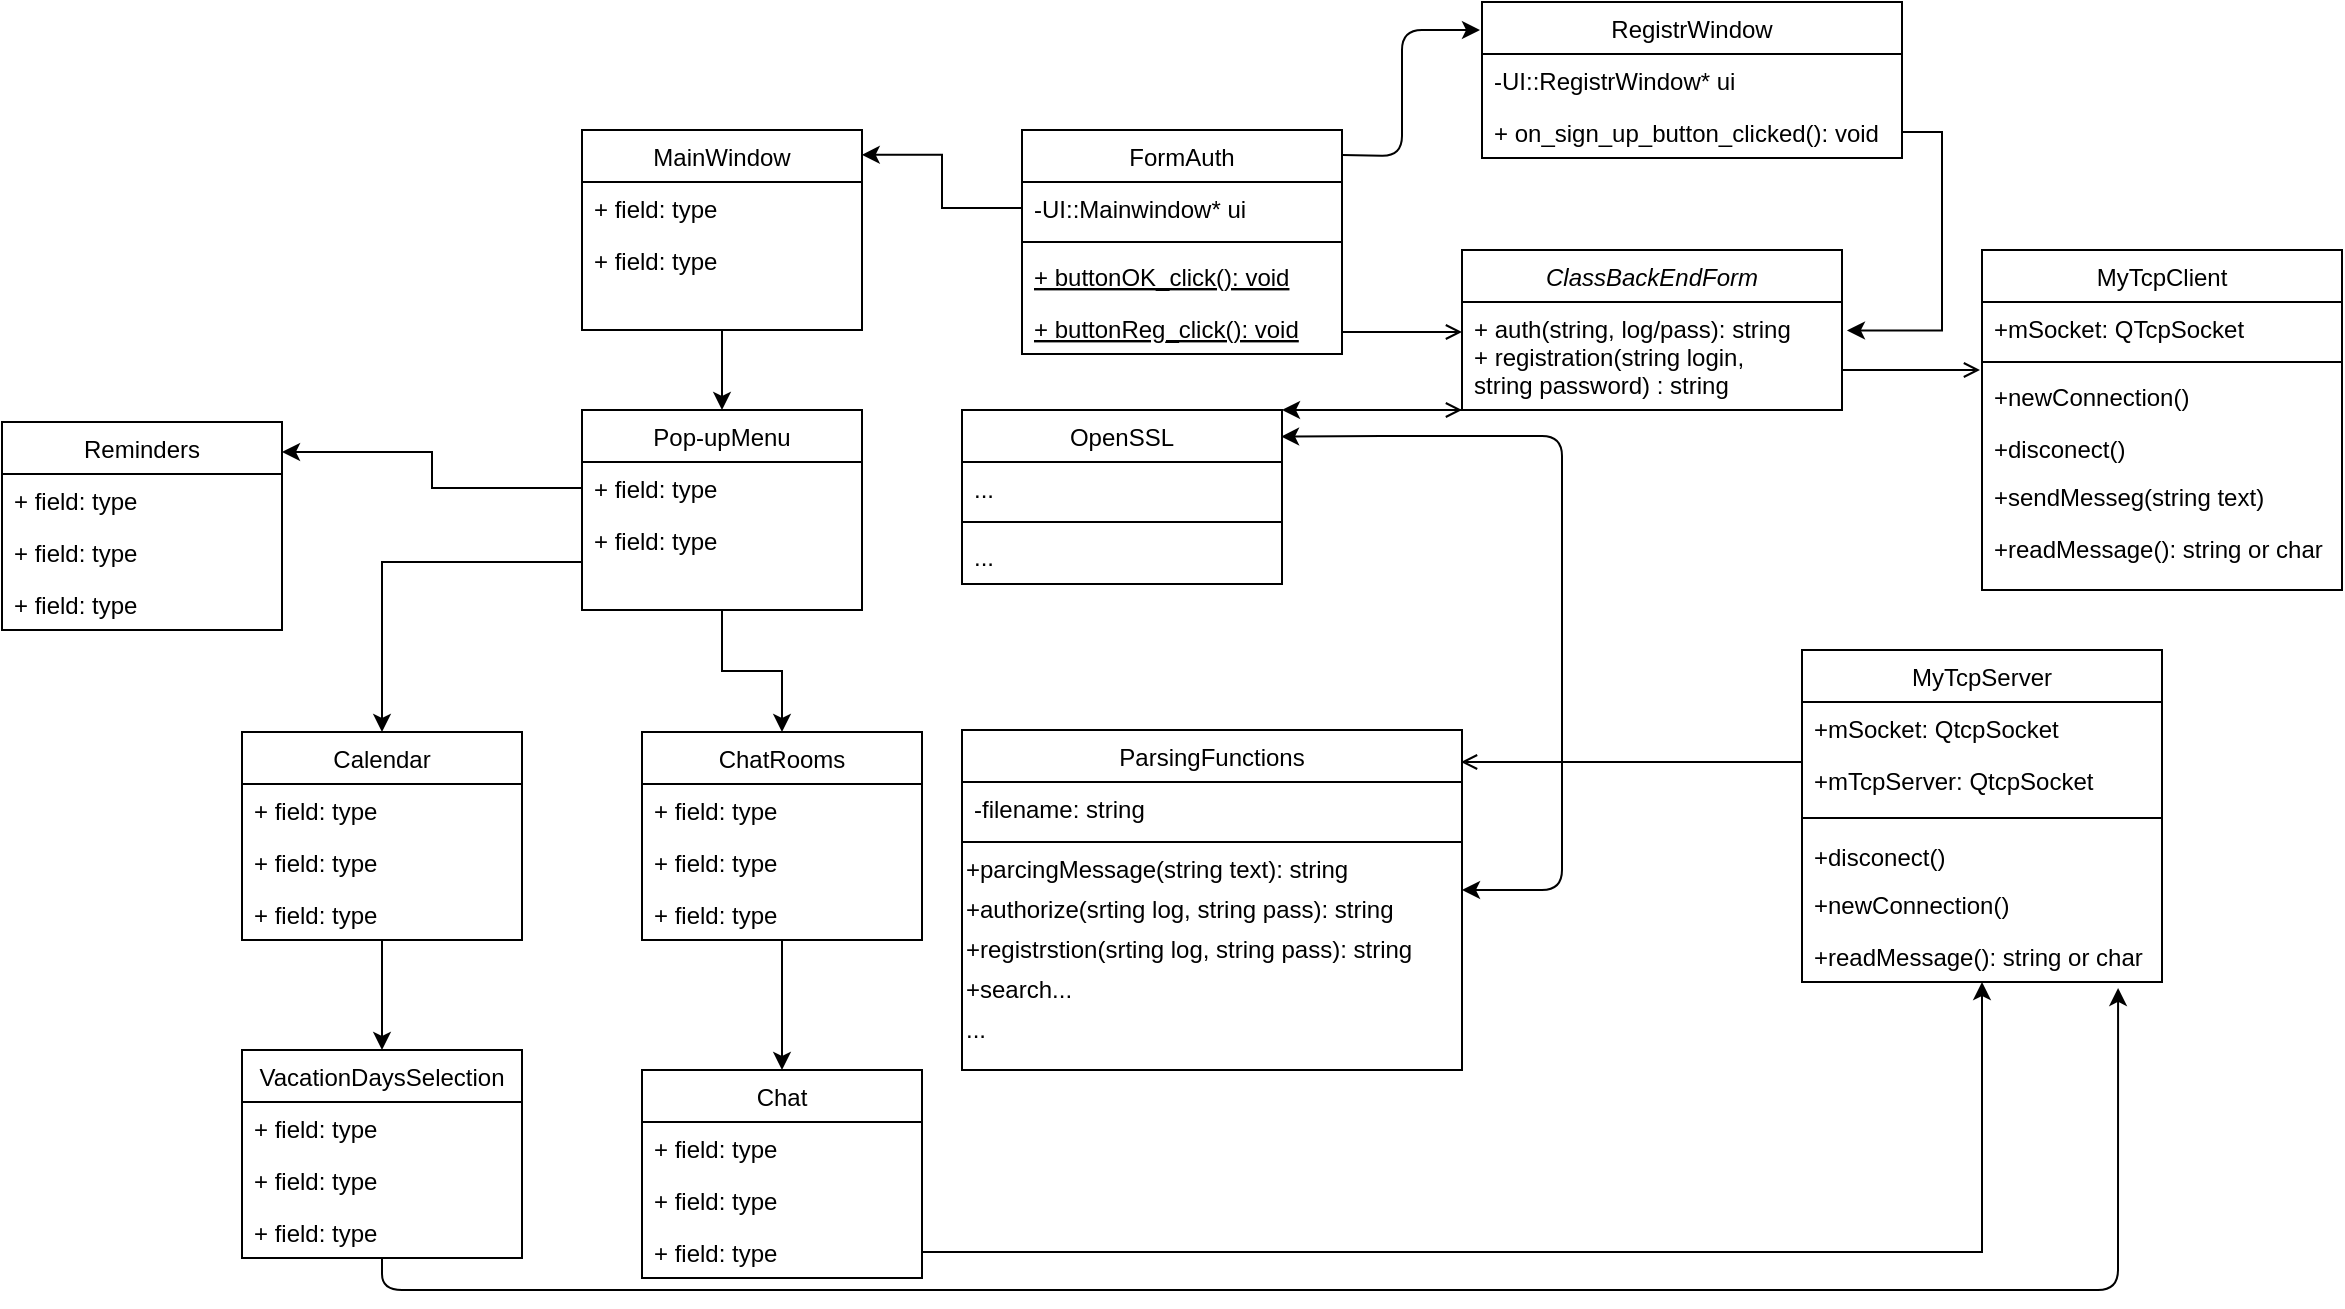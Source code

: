 <mxfile version="14.5.3" type="github">
  <diagram id="C5RBs43oDa-KdzZeNtuy" name="Page-1">
    <mxGraphModel dx="2067" dy="1813" grid="1" gridSize="10" guides="1" tooltips="1" connect="1" arrows="1" fold="1" page="1" pageScale="1" pageWidth="827" pageHeight="1169" math="0" shadow="0">
      <root>
        <mxCell id="WIyWlLk6GJQsqaUBKTNV-0" />
        <mxCell id="WIyWlLk6GJQsqaUBKTNV-1" parent="WIyWlLk6GJQsqaUBKTNV-0" />
        <mxCell id="zkfFHV4jXpPFQw0GAbJ--0" value="ClassBackEndForm" style="swimlane;fontStyle=2;align=center;verticalAlign=top;childLayout=stackLayout;horizontal=1;startSize=26;horizontalStack=0;resizeParent=1;resizeLast=0;collapsible=1;marginBottom=0;rounded=0;shadow=0;strokeWidth=1;" parent="WIyWlLk6GJQsqaUBKTNV-1" vertex="1">
          <mxGeometry x="270" y="120" width="190" height="80" as="geometry">
            <mxRectangle x="270" y="120" width="160" height="26" as="alternateBounds" />
          </mxGeometry>
        </mxCell>
        <mxCell id="zkfFHV4jXpPFQw0GAbJ--1" value="+ auth(string, log/pass): string&#xa;+ registration(string login, &#xa;string password) : string" style="text;align=left;verticalAlign=top;spacingLeft=4;spacingRight=4;overflow=hidden;rotatable=0;points=[[0,0.5],[1,0.5]];portConstraint=eastwest;" parent="zkfFHV4jXpPFQw0GAbJ--0" vertex="1">
          <mxGeometry y="26" width="190" height="54" as="geometry" />
        </mxCell>
        <mxCell id="zkfFHV4jXpPFQw0GAbJ--6" value="FormAuth" style="swimlane;fontStyle=0;align=center;verticalAlign=top;childLayout=stackLayout;horizontal=1;startSize=26;horizontalStack=0;resizeParent=1;resizeLast=0;collapsible=1;marginBottom=0;rounded=0;shadow=0;strokeWidth=1;" parent="WIyWlLk6GJQsqaUBKTNV-1" vertex="1">
          <mxGeometry x="50" y="60" width="160" height="112" as="geometry">
            <mxRectangle x="130" y="380" width="160" height="26" as="alternateBounds" />
          </mxGeometry>
        </mxCell>
        <mxCell id="zkfFHV4jXpPFQw0GAbJ--7" value="-UI::Mainwindow* ui" style="text;align=left;verticalAlign=top;spacingLeft=4;spacingRight=4;overflow=hidden;rotatable=0;points=[[0,0.5],[1,0.5]];portConstraint=eastwest;" parent="zkfFHV4jXpPFQw0GAbJ--6" vertex="1">
          <mxGeometry y="26" width="160" height="26" as="geometry" />
        </mxCell>
        <mxCell id="zkfFHV4jXpPFQw0GAbJ--9" value="" style="line;html=1;strokeWidth=1;align=left;verticalAlign=middle;spacingTop=-1;spacingLeft=3;spacingRight=3;rotatable=0;labelPosition=right;points=[];portConstraint=eastwest;" parent="zkfFHV4jXpPFQw0GAbJ--6" vertex="1">
          <mxGeometry y="52" width="160" height="8" as="geometry" />
        </mxCell>
        <mxCell id="zkfFHV4jXpPFQw0GAbJ--10" value="+ buttonOK_click(): void" style="text;align=left;verticalAlign=top;spacingLeft=4;spacingRight=4;overflow=hidden;rotatable=0;points=[[0,0.5],[1,0.5]];portConstraint=eastwest;fontStyle=4" parent="zkfFHV4jXpPFQw0GAbJ--6" vertex="1">
          <mxGeometry y="60" width="160" height="26" as="geometry" />
        </mxCell>
        <mxCell id="PQ_fN0bn8ByND3GaeaYK-13" value="+ buttonReg_click(): void" style="text;align=left;verticalAlign=top;spacingLeft=4;spacingRight=4;overflow=hidden;rotatable=0;points=[[0,0.5],[1,0.5]];portConstraint=eastwest;fontStyle=4" parent="zkfFHV4jXpPFQw0GAbJ--6" vertex="1">
          <mxGeometry y="86" width="160" height="26" as="geometry" />
        </mxCell>
        <mxCell id="zkfFHV4jXpPFQw0GAbJ--13" value="OpenSSL" style="swimlane;fontStyle=0;align=center;verticalAlign=top;childLayout=stackLayout;horizontal=1;startSize=26;horizontalStack=0;resizeParent=1;resizeLast=0;collapsible=1;marginBottom=0;rounded=0;shadow=0;strokeWidth=1;" parent="WIyWlLk6GJQsqaUBKTNV-1" vertex="1">
          <mxGeometry x="20" y="200" width="160" height="87" as="geometry">
            <mxRectangle x="340" y="380" width="170" height="26" as="alternateBounds" />
          </mxGeometry>
        </mxCell>
        <mxCell id="zkfFHV4jXpPFQw0GAbJ--14" value="..." style="text;align=left;verticalAlign=top;spacingLeft=4;spacingRight=4;overflow=hidden;rotatable=0;points=[[0,0.5],[1,0.5]];portConstraint=eastwest;" parent="zkfFHV4jXpPFQw0GAbJ--13" vertex="1">
          <mxGeometry y="26" width="160" height="26" as="geometry" />
        </mxCell>
        <mxCell id="zkfFHV4jXpPFQw0GAbJ--15" value="" style="line;html=1;strokeWidth=1;align=left;verticalAlign=middle;spacingTop=-1;spacingLeft=3;spacingRight=3;rotatable=0;labelPosition=right;points=[];portConstraint=eastwest;" parent="zkfFHV4jXpPFQw0GAbJ--13" vertex="1">
          <mxGeometry y="52" width="160" height="8" as="geometry" />
        </mxCell>
        <mxCell id="PQ_fN0bn8ByND3GaeaYK-23" value="..." style="text;align=left;verticalAlign=top;spacingLeft=4;spacingRight=4;overflow=hidden;rotatable=0;points=[[0,0.5],[1,0.5]];portConstraint=eastwest;" parent="zkfFHV4jXpPFQw0GAbJ--13" vertex="1">
          <mxGeometry y="60" width="160" height="26" as="geometry" />
        </mxCell>
        <mxCell id="zkfFHV4jXpPFQw0GAbJ--17" value="MyTcpClient" style="swimlane;fontStyle=0;align=center;verticalAlign=top;childLayout=stackLayout;horizontal=1;startSize=26;horizontalStack=0;resizeParent=1;resizeLast=0;collapsible=1;marginBottom=0;rounded=0;shadow=0;strokeWidth=1;" parent="WIyWlLk6GJQsqaUBKTNV-1" vertex="1">
          <mxGeometry x="530" y="120" width="180" height="170" as="geometry">
            <mxRectangle x="550" y="140" width="160" height="26" as="alternateBounds" />
          </mxGeometry>
        </mxCell>
        <mxCell id="zkfFHV4jXpPFQw0GAbJ--19" value="+mSocket: QTcpSocket" style="text;align=left;verticalAlign=top;spacingLeft=4;spacingRight=4;overflow=hidden;rotatable=0;points=[[0,0.5],[1,0.5]];portConstraint=eastwest;rounded=0;shadow=0;html=0;" parent="zkfFHV4jXpPFQw0GAbJ--17" vertex="1">
          <mxGeometry y="26" width="180" height="26" as="geometry" />
        </mxCell>
        <mxCell id="zkfFHV4jXpPFQw0GAbJ--23" value="" style="line;html=1;strokeWidth=1;align=left;verticalAlign=middle;spacingTop=-1;spacingLeft=3;spacingRight=3;rotatable=0;labelPosition=right;points=[];portConstraint=eastwest;" parent="zkfFHV4jXpPFQw0GAbJ--17" vertex="1">
          <mxGeometry y="52" width="180" height="8" as="geometry" />
        </mxCell>
        <mxCell id="zkfFHV4jXpPFQw0GAbJ--24" value="+newConnection()" style="text;align=left;verticalAlign=top;spacingLeft=4;spacingRight=4;overflow=hidden;rotatable=0;points=[[0,0.5],[1,0.5]];portConstraint=eastwest;" parent="zkfFHV4jXpPFQw0GAbJ--17" vertex="1">
          <mxGeometry y="60" width="180" height="26" as="geometry" />
        </mxCell>
        <mxCell id="PQ_fN0bn8ByND3GaeaYK-19" value="+disconect()" style="text;align=left;verticalAlign=top;spacingLeft=4;spacingRight=4;overflow=hidden;rotatable=0;points=[[0,0.5],[1,0.5]];portConstraint=eastwest;" parent="zkfFHV4jXpPFQw0GAbJ--17" vertex="1">
          <mxGeometry y="86" width="180" height="24" as="geometry" />
        </mxCell>
        <mxCell id="PQ_fN0bn8ByND3GaeaYK-20" value="+sendMesseg(string text)" style="text;align=left;verticalAlign=top;spacingLeft=4;spacingRight=4;overflow=hidden;rotatable=0;points=[[0,0.5],[1,0.5]];portConstraint=eastwest;" parent="zkfFHV4jXpPFQw0GAbJ--17" vertex="1">
          <mxGeometry y="110" width="180" height="26" as="geometry" />
        </mxCell>
        <mxCell id="PQ_fN0bn8ByND3GaeaYK-22" value="+readMessage(): string or char" style="text;align=left;verticalAlign=top;spacingLeft=4;spacingRight=4;overflow=hidden;rotatable=0;points=[[0,0.5],[1,0.5]];portConstraint=eastwest;" parent="zkfFHV4jXpPFQw0GAbJ--17" vertex="1">
          <mxGeometry y="136" width="180" height="26" as="geometry" />
        </mxCell>
        <mxCell id="zkfFHV4jXpPFQw0GAbJ--26" value="" style="endArrow=open;shadow=0;strokeWidth=1;rounded=0;endFill=1;edgeStyle=elbowEdgeStyle;elbow=vertical;" parent="WIyWlLk6GJQsqaUBKTNV-1" source="zkfFHV4jXpPFQw0GAbJ--0" edge="1">
          <mxGeometry x="0.5" y="41" relative="1" as="geometry">
            <mxPoint x="380" y="192" as="sourcePoint" />
            <mxPoint x="529" y="180" as="targetPoint" />
            <mxPoint x="-40" y="32" as="offset" />
            <Array as="points">
              <mxPoint x="480" y="180" />
              <mxPoint x="500" y="140" />
              <mxPoint x="500" y="156" />
              <mxPoint x="510" y="156" />
              <mxPoint x="510" y="150" />
              <mxPoint x="460" y="151" />
              <mxPoint x="460" y="151" />
              <mxPoint x="460" y="140" />
              <mxPoint x="470" y="150" />
            </Array>
          </mxGeometry>
        </mxCell>
        <mxCell id="PQ_fN0bn8ByND3GaeaYK-2" value="ParsingFunctions" style="swimlane;fontStyle=0;align=center;verticalAlign=top;childLayout=stackLayout;horizontal=1;startSize=26;horizontalStack=0;resizeParent=1;resizeLast=0;collapsible=1;marginBottom=0;rounded=0;shadow=0;strokeWidth=1;" parent="WIyWlLk6GJQsqaUBKTNV-1" vertex="1">
          <mxGeometry x="20" y="360" width="250" height="170" as="geometry">
            <mxRectangle x="340" y="380" width="170" height="26" as="alternateBounds" />
          </mxGeometry>
        </mxCell>
        <mxCell id="PQ_fN0bn8ByND3GaeaYK-3" value="-filename: string" style="text;align=left;verticalAlign=top;spacingLeft=4;spacingRight=4;overflow=hidden;rotatable=0;points=[[0,0.5],[1,0.5]];portConstraint=eastwest;" parent="PQ_fN0bn8ByND3GaeaYK-2" vertex="1">
          <mxGeometry y="26" width="250" height="26" as="geometry" />
        </mxCell>
        <mxCell id="PQ_fN0bn8ByND3GaeaYK-4" value="" style="line;html=1;strokeWidth=1;align=left;verticalAlign=middle;spacingTop=-1;spacingLeft=3;spacingRight=3;rotatable=0;labelPosition=right;points=[];portConstraint=eastwest;" parent="PQ_fN0bn8ByND3GaeaYK-2" vertex="1">
          <mxGeometry y="52" width="250" height="8" as="geometry" />
        </mxCell>
        <mxCell id="PQ_fN0bn8ByND3GaeaYK-42" value="&lt;div align=&quot;left&quot;&gt;+parcingMessage(string text): string&lt;br&gt;&lt;/div&gt;" style="text;html=1;strokeColor=none;fillColor=none;align=left;verticalAlign=middle;whiteSpace=wrap;rounded=0;" parent="PQ_fN0bn8ByND3GaeaYK-2" vertex="1">
          <mxGeometry y="60" width="250" height="20" as="geometry" />
        </mxCell>
        <mxCell id="PQ_fN0bn8ByND3GaeaYK-43" value="+authorize(srting log, string pass): string" style="text;html=1;strokeColor=none;fillColor=none;align=left;verticalAlign=middle;whiteSpace=wrap;rounded=0;" parent="PQ_fN0bn8ByND3GaeaYK-2" vertex="1">
          <mxGeometry y="80" width="250" height="20" as="geometry" />
        </mxCell>
        <mxCell id="PQ_fN0bn8ByND3GaeaYK-44" value="&lt;div align=&quot;left&quot;&gt;+registrstion(srting log, string pass): string&lt;/div&gt;" style="text;html=1;strokeColor=none;fillColor=none;align=left;verticalAlign=middle;whiteSpace=wrap;rounded=0;" parent="PQ_fN0bn8ByND3GaeaYK-2" vertex="1">
          <mxGeometry y="100" width="250" height="20" as="geometry" />
        </mxCell>
        <mxCell id="PQ_fN0bn8ByND3GaeaYK-45" value="&lt;div align=&quot;left&quot;&gt;+search...&lt;/div&gt;" style="text;html=1;strokeColor=none;fillColor=none;align=left;verticalAlign=middle;whiteSpace=wrap;rounded=0;" parent="PQ_fN0bn8ByND3GaeaYK-2" vertex="1">
          <mxGeometry y="120" width="250" height="20" as="geometry" />
        </mxCell>
        <mxCell id="PQ_fN0bn8ByND3GaeaYK-46" value="&lt;div align=&quot;left&quot;&gt;...&lt;/div&gt;" style="text;html=1;strokeColor=none;fillColor=none;align=left;verticalAlign=middle;whiteSpace=wrap;rounded=0;" parent="PQ_fN0bn8ByND3GaeaYK-2" vertex="1">
          <mxGeometry y="140" width="250" height="20" as="geometry" />
        </mxCell>
        <mxCell id="PQ_fN0bn8ByND3GaeaYK-5" value="MyTcpServer" style="swimlane;fontStyle=0;align=center;verticalAlign=top;childLayout=stackLayout;horizontal=1;startSize=26;horizontalStack=0;resizeParent=1;resizeLast=0;collapsible=1;marginBottom=0;rounded=0;shadow=0;strokeWidth=1;" parent="WIyWlLk6GJQsqaUBKTNV-1" vertex="1">
          <mxGeometry x="440" y="320" width="180" height="166" as="geometry">
            <mxRectangle x="340" y="380" width="170" height="26" as="alternateBounds" />
          </mxGeometry>
        </mxCell>
        <mxCell id="PQ_fN0bn8ByND3GaeaYK-6" value="+mSocket: QtcpSocket" style="text;align=left;verticalAlign=top;spacingLeft=4;spacingRight=4;overflow=hidden;rotatable=0;points=[[0,0.5],[1,0.5]];portConstraint=eastwest;" parent="PQ_fN0bn8ByND3GaeaYK-5" vertex="1">
          <mxGeometry y="26" width="180" height="26" as="geometry" />
        </mxCell>
        <mxCell id="PQ_fN0bn8ByND3GaeaYK-35" value="+mTcpServer: QtcpSocket" style="text;align=left;verticalAlign=top;spacingLeft=4;spacingRight=4;overflow=hidden;rotatable=0;points=[[0,0.5],[1,0.5]];portConstraint=eastwest;" parent="PQ_fN0bn8ByND3GaeaYK-5" vertex="1">
          <mxGeometry y="52" width="180" height="26" as="geometry" />
        </mxCell>
        <mxCell id="PQ_fN0bn8ByND3GaeaYK-7" value="" style="line;html=1;strokeWidth=1;align=left;verticalAlign=middle;spacingTop=-1;spacingLeft=3;spacingRight=3;rotatable=0;labelPosition=right;points=[];portConstraint=eastwest;" parent="PQ_fN0bn8ByND3GaeaYK-5" vertex="1">
          <mxGeometry y="78" width="180" height="12" as="geometry" />
        </mxCell>
        <mxCell id="PQ_fN0bn8ByND3GaeaYK-37" value="+disconect()" style="text;align=left;verticalAlign=top;spacingLeft=4;spacingRight=4;overflow=hidden;rotatable=0;points=[[0,0.5],[1,0.5]];portConstraint=eastwest;" parent="PQ_fN0bn8ByND3GaeaYK-5" vertex="1">
          <mxGeometry y="90" width="180" height="24" as="geometry" />
        </mxCell>
        <mxCell id="PQ_fN0bn8ByND3GaeaYK-38" value="+newConnection()" style="text;align=left;verticalAlign=top;spacingLeft=4;spacingRight=4;overflow=hidden;rotatable=0;points=[[0,0.5],[1,0.5]];portConstraint=eastwest;" parent="PQ_fN0bn8ByND3GaeaYK-5" vertex="1">
          <mxGeometry y="114" width="180" height="26" as="geometry" />
        </mxCell>
        <mxCell id="PQ_fN0bn8ByND3GaeaYK-39" value="+readMessage(): string or char" style="text;align=left;verticalAlign=top;spacingLeft=4;spacingRight=4;overflow=hidden;rotatable=0;points=[[0,0.5],[1,0.5]];portConstraint=eastwest;" parent="PQ_fN0bn8ByND3GaeaYK-5" vertex="1">
          <mxGeometry y="140" width="180" height="26" as="geometry" />
        </mxCell>
        <mxCell id="PQ_fN0bn8ByND3GaeaYK-8" value="" style="endArrow=classic;startArrow=classic;html=1;entryX=0.997;entryY=0.153;entryDx=0;entryDy=0;entryPerimeter=0;" parent="WIyWlLk6GJQsqaUBKTNV-1" target="zkfFHV4jXpPFQw0GAbJ--13" edge="1">
          <mxGeometry width="50" height="50" relative="1" as="geometry">
            <mxPoint x="270" y="440" as="sourcePoint" />
            <mxPoint x="200" y="283" as="targetPoint" />
            <Array as="points">
              <mxPoint x="320" y="440" />
              <mxPoint x="320" y="263" />
              <mxPoint x="320" y="213" />
              <mxPoint x="240" y="213" />
            </Array>
          </mxGeometry>
        </mxCell>
        <mxCell id="PQ_fN0bn8ByND3GaeaYK-9" value="" style="endArrow=open;shadow=0;strokeWidth=1;rounded=0;endFill=1;edgeStyle=elbowEdgeStyle;elbow=vertical;entryX=0;entryY=1;entryDx=0;entryDy=0;" parent="WIyWlLk6GJQsqaUBKTNV-1" target="zkfFHV4jXpPFQw0GAbJ--0" edge="1">
          <mxGeometry x="0.5" y="41" relative="1" as="geometry">
            <mxPoint x="184" y="200" as="sourcePoint" />
            <mxPoint x="270" y="253" as="targetPoint" />
            <mxPoint x="-40" y="32" as="offset" />
            <Array as="points">
              <mxPoint x="230" y="200" />
              <mxPoint x="219" y="252.5" />
            </Array>
          </mxGeometry>
        </mxCell>
        <mxCell id="PQ_fN0bn8ByND3GaeaYK-10" value="" style="endArrow=classic;html=1;entryX=1;entryY=0;entryDx=0;entryDy=0;exitX=0;exitY=1;exitDx=0;exitDy=0;" parent="WIyWlLk6GJQsqaUBKTNV-1" source="zkfFHV4jXpPFQw0GAbJ--0" target="zkfFHV4jXpPFQw0GAbJ--13" edge="1">
          <mxGeometry width="50" height="50" relative="1" as="geometry">
            <mxPoint x="318" y="200" as="sourcePoint" />
            <mxPoint x="180" y="253" as="targetPoint" />
            <Array as="points">
              <mxPoint x="230" y="200" />
            </Array>
          </mxGeometry>
        </mxCell>
        <mxCell id="PQ_fN0bn8ByND3GaeaYK-11" value="" style="endArrow=open;shadow=0;strokeWidth=1;rounded=0;endFill=1;edgeStyle=elbowEdgeStyle;elbow=vertical;exitX=1;exitY=0.5;exitDx=0;exitDy=0;" parent="WIyWlLk6GJQsqaUBKTNV-1" source="PQ_fN0bn8ByND3GaeaYK-13" edge="1">
          <mxGeometry x="0.5" y="41" relative="1" as="geometry">
            <mxPoint x="220" y="130.0" as="sourcePoint" />
            <mxPoint x="270" y="161" as="targetPoint" />
            <mxPoint x="-40" y="32" as="offset" />
            <Array as="points">
              <mxPoint x="280" y="161" />
            </Array>
          </mxGeometry>
        </mxCell>
        <mxCell id="PQ_fN0bn8ByND3GaeaYK-12" value="" style="endArrow=open;shadow=0;strokeWidth=1;rounded=0;endFill=1;edgeStyle=elbowEdgeStyle;elbow=vertical;exitX=0;exitY=0.5;exitDx=0;exitDy=0;entryX=0.998;entryY=0.093;entryDx=0;entryDy=0;entryPerimeter=0;" parent="WIyWlLk6GJQsqaUBKTNV-1" source="PQ_fN0bn8ByND3GaeaYK-5" target="PQ_fN0bn8ByND3GaeaYK-2" edge="1">
          <mxGeometry x="0.5" y="41" relative="1" as="geometry">
            <mxPoint x="400" y="450" as="sourcePoint" />
            <mxPoint x="270" y="460" as="targetPoint" />
            <mxPoint x="-40" y="32" as="offset" />
            <Array as="points">
              <mxPoint x="380" y="376" />
              <mxPoint x="380" y="445" />
              <mxPoint x="390" y="376" />
              <mxPoint x="360" y="376" />
              <mxPoint x="380" y="376" />
              <mxPoint x="340" y="440" />
            </Array>
          </mxGeometry>
        </mxCell>
        <mxCell id="PQ_fN0bn8ByND3GaeaYK-27" value="RegistrWindow" style="swimlane;fontStyle=0;align=center;verticalAlign=top;childLayout=stackLayout;horizontal=1;startSize=26;horizontalStack=0;resizeParent=1;resizeLast=0;collapsible=1;marginBottom=0;rounded=0;shadow=0;strokeWidth=1;" parent="WIyWlLk6GJQsqaUBKTNV-1" vertex="1">
          <mxGeometry x="280" y="-4" width="210" height="78" as="geometry">
            <mxRectangle x="340" y="380" width="170" height="26" as="alternateBounds" />
          </mxGeometry>
        </mxCell>
        <mxCell id="PQ_fN0bn8ByND3GaeaYK-28" value="-UI::RegistrWindow* ui" style="text;align=left;verticalAlign=top;spacingLeft=4;spacingRight=4;overflow=hidden;rotatable=0;points=[[0,0.5],[1,0.5]];portConstraint=eastwest;" parent="PQ_fN0bn8ByND3GaeaYK-27" vertex="1">
          <mxGeometry y="26" width="210" height="26" as="geometry" />
        </mxCell>
        <mxCell id="0mKmFjyZY8JCqtSgL9Oa-1" value="+ on_sign_up_button_clicked(): void" style="text;align=left;verticalAlign=top;spacingLeft=4;spacingRight=4;overflow=hidden;rotatable=0;points=[[0,0.5],[1,0.5]];portConstraint=eastwest;" parent="PQ_fN0bn8ByND3GaeaYK-27" vertex="1">
          <mxGeometry y="52" width="210" height="26" as="geometry" />
        </mxCell>
        <mxCell id="PQ_fN0bn8ByND3GaeaYK-33" value="" style="endArrow=classic;html=1;exitX=1.002;exitY=0.112;exitDx=0;exitDy=0;exitPerimeter=0;" parent="WIyWlLk6GJQsqaUBKTNV-1" source="zkfFHV4jXpPFQw0GAbJ--6" edge="1">
          <mxGeometry width="50" height="50" relative="1" as="geometry">
            <mxPoint x="220" y="110" as="sourcePoint" />
            <mxPoint x="279" y="10" as="targetPoint" />
            <Array as="points">
              <mxPoint x="240" y="73" />
              <mxPoint x="240" y="10" />
            </Array>
          </mxGeometry>
        </mxCell>
        <mxCell id="0mKmFjyZY8JCqtSgL9Oa-2" style="edgeStyle=orthogonalEdgeStyle;rounded=0;orthogonalLoop=1;jettySize=auto;html=1;exitX=1;exitY=0.5;exitDx=0;exitDy=0;entryX=1.013;entryY=0.263;entryDx=0;entryDy=0;entryPerimeter=0;" parent="WIyWlLk6GJQsqaUBKTNV-1" source="0mKmFjyZY8JCqtSgL9Oa-1" target="zkfFHV4jXpPFQw0GAbJ--1" edge="1">
          <mxGeometry relative="1" as="geometry" />
        </mxCell>
        <mxCell id="jyCjeKtzha9Q42dnRmB1-28" style="edgeStyle=orthogonalEdgeStyle;rounded=0;orthogonalLoop=1;jettySize=auto;html=1;exitX=0.5;exitY=1;exitDx=0;exitDy=0;entryX=0.5;entryY=0;entryDx=0;entryDy=0;" edge="1" parent="WIyWlLk6GJQsqaUBKTNV-1" source="jyCjeKtzha9Q42dnRmB1-7" target="jyCjeKtzha9Q42dnRmB1-11">
          <mxGeometry relative="1" as="geometry" />
        </mxCell>
        <mxCell id="jyCjeKtzha9Q42dnRmB1-7" value="MainWindow" style="swimlane;fontStyle=0;childLayout=stackLayout;horizontal=1;startSize=26;fillColor=none;horizontalStack=0;resizeParent=1;resizeParentMax=0;resizeLast=0;collapsible=1;marginBottom=0;" vertex="1" parent="WIyWlLk6GJQsqaUBKTNV-1">
          <mxGeometry x="-170" y="60" width="140" height="100" as="geometry" />
        </mxCell>
        <mxCell id="jyCjeKtzha9Q42dnRmB1-8" value="+ field: type" style="text;strokeColor=none;fillColor=none;align=left;verticalAlign=top;spacingLeft=4;spacingRight=4;overflow=hidden;rotatable=0;points=[[0,0.5],[1,0.5]];portConstraint=eastwest;" vertex="1" parent="jyCjeKtzha9Q42dnRmB1-7">
          <mxGeometry y="26" width="140" height="26" as="geometry" />
        </mxCell>
        <mxCell id="jyCjeKtzha9Q42dnRmB1-9" value="+ field: type" style="text;strokeColor=none;fillColor=none;align=left;verticalAlign=top;spacingLeft=4;spacingRight=4;overflow=hidden;rotatable=0;points=[[0,0.5],[1,0.5]];portConstraint=eastwest;" vertex="1" parent="jyCjeKtzha9Q42dnRmB1-7">
          <mxGeometry y="52" width="140" height="48" as="geometry" />
        </mxCell>
        <mxCell id="jyCjeKtzha9Q42dnRmB1-29" style="edgeStyle=orthogonalEdgeStyle;rounded=0;orthogonalLoop=1;jettySize=auto;html=1;exitX=0.5;exitY=1;exitDx=0;exitDy=0;entryX=0.5;entryY=0;entryDx=0;entryDy=0;" edge="1" parent="WIyWlLk6GJQsqaUBKTNV-1" source="jyCjeKtzha9Q42dnRmB1-11" target="jyCjeKtzha9Q42dnRmB1-16">
          <mxGeometry relative="1" as="geometry" />
        </mxCell>
        <mxCell id="jyCjeKtzha9Q42dnRmB1-11" value="Pop-upMenu" style="swimlane;fontStyle=0;childLayout=stackLayout;horizontal=1;startSize=26;fillColor=none;horizontalStack=0;resizeParent=1;resizeParentMax=0;resizeLast=0;collapsible=1;marginBottom=0;" vertex="1" parent="WIyWlLk6GJQsqaUBKTNV-1">
          <mxGeometry x="-170" y="200" width="140" height="100" as="geometry" />
        </mxCell>
        <mxCell id="jyCjeKtzha9Q42dnRmB1-12" value="+ field: type" style="text;strokeColor=none;fillColor=none;align=left;verticalAlign=top;spacingLeft=4;spacingRight=4;overflow=hidden;rotatable=0;points=[[0,0.5],[1,0.5]];portConstraint=eastwest;" vertex="1" parent="jyCjeKtzha9Q42dnRmB1-11">
          <mxGeometry y="26" width="140" height="26" as="geometry" />
        </mxCell>
        <mxCell id="jyCjeKtzha9Q42dnRmB1-13" value="+ field: type" style="text;strokeColor=none;fillColor=none;align=left;verticalAlign=top;spacingLeft=4;spacingRight=4;overflow=hidden;rotatable=0;points=[[0,0.5],[1,0.5]];portConstraint=eastwest;" vertex="1" parent="jyCjeKtzha9Q42dnRmB1-11">
          <mxGeometry y="52" width="140" height="48" as="geometry" />
        </mxCell>
        <mxCell id="jyCjeKtzha9Q42dnRmB1-31" style="edgeStyle=orthogonalEdgeStyle;rounded=0;orthogonalLoop=1;jettySize=auto;html=1;exitX=0.5;exitY=1;exitDx=0;exitDy=0;entryX=0.5;entryY=0;entryDx=0;entryDy=0;" edge="1" parent="WIyWlLk6GJQsqaUBKTNV-1" source="jyCjeKtzha9Q42dnRmB1-16" target="jyCjeKtzha9Q42dnRmB1-24">
          <mxGeometry relative="1" as="geometry" />
        </mxCell>
        <mxCell id="jyCjeKtzha9Q42dnRmB1-16" value="ChatRooms" style="swimlane;fontStyle=0;childLayout=stackLayout;horizontal=1;startSize=26;fillColor=none;horizontalStack=0;resizeParent=1;resizeParentMax=0;resizeLast=0;collapsible=1;marginBottom=0;" vertex="1" parent="WIyWlLk6GJQsqaUBKTNV-1">
          <mxGeometry x="-140" y="361" width="140" height="104" as="geometry" />
        </mxCell>
        <mxCell id="jyCjeKtzha9Q42dnRmB1-17" value="+ field: type" style="text;strokeColor=none;fillColor=none;align=left;verticalAlign=top;spacingLeft=4;spacingRight=4;overflow=hidden;rotatable=0;points=[[0,0.5],[1,0.5]];portConstraint=eastwest;" vertex="1" parent="jyCjeKtzha9Q42dnRmB1-16">
          <mxGeometry y="26" width="140" height="26" as="geometry" />
        </mxCell>
        <mxCell id="jyCjeKtzha9Q42dnRmB1-18" value="+ field: type" style="text;strokeColor=none;fillColor=none;align=left;verticalAlign=top;spacingLeft=4;spacingRight=4;overflow=hidden;rotatable=0;points=[[0,0.5],[1,0.5]];portConstraint=eastwest;" vertex="1" parent="jyCjeKtzha9Q42dnRmB1-16">
          <mxGeometry y="52" width="140" height="26" as="geometry" />
        </mxCell>
        <mxCell id="jyCjeKtzha9Q42dnRmB1-19" value="+ field: type" style="text;strokeColor=none;fillColor=none;align=left;verticalAlign=top;spacingLeft=4;spacingRight=4;overflow=hidden;rotatable=0;points=[[0,0.5],[1,0.5]];portConstraint=eastwest;" vertex="1" parent="jyCjeKtzha9Q42dnRmB1-16">
          <mxGeometry y="78" width="140" height="26" as="geometry" />
        </mxCell>
        <mxCell id="jyCjeKtzha9Q42dnRmB1-36" style="edgeStyle=orthogonalEdgeStyle;rounded=0;orthogonalLoop=1;jettySize=auto;html=1;exitX=0.5;exitY=1;exitDx=0;exitDy=0;" edge="1" parent="WIyWlLk6GJQsqaUBKTNV-1" source="jyCjeKtzha9Q42dnRmB1-20" target="jyCjeKtzha9Q42dnRmB1-32">
          <mxGeometry relative="1" as="geometry" />
        </mxCell>
        <mxCell id="jyCjeKtzha9Q42dnRmB1-20" value="Calendar" style="swimlane;fontStyle=0;childLayout=stackLayout;horizontal=1;startSize=26;fillColor=none;horizontalStack=0;resizeParent=1;resizeParentMax=0;resizeLast=0;collapsible=1;marginBottom=0;" vertex="1" parent="WIyWlLk6GJQsqaUBKTNV-1">
          <mxGeometry x="-340" y="361" width="140" height="104" as="geometry" />
        </mxCell>
        <mxCell id="jyCjeKtzha9Q42dnRmB1-21" value="+ field: type" style="text;strokeColor=none;fillColor=none;align=left;verticalAlign=top;spacingLeft=4;spacingRight=4;overflow=hidden;rotatable=0;points=[[0,0.5],[1,0.5]];portConstraint=eastwest;" vertex="1" parent="jyCjeKtzha9Q42dnRmB1-20">
          <mxGeometry y="26" width="140" height="26" as="geometry" />
        </mxCell>
        <mxCell id="jyCjeKtzha9Q42dnRmB1-22" value="+ field: type" style="text;strokeColor=none;fillColor=none;align=left;verticalAlign=top;spacingLeft=4;spacingRight=4;overflow=hidden;rotatable=0;points=[[0,0.5],[1,0.5]];portConstraint=eastwest;" vertex="1" parent="jyCjeKtzha9Q42dnRmB1-20">
          <mxGeometry y="52" width="140" height="26" as="geometry" />
        </mxCell>
        <mxCell id="jyCjeKtzha9Q42dnRmB1-23" value="+ field: type" style="text;strokeColor=none;fillColor=none;align=left;verticalAlign=top;spacingLeft=4;spacingRight=4;overflow=hidden;rotatable=0;points=[[0,0.5],[1,0.5]];portConstraint=eastwest;" vertex="1" parent="jyCjeKtzha9Q42dnRmB1-20">
          <mxGeometry y="78" width="140" height="26" as="geometry" />
        </mxCell>
        <mxCell id="jyCjeKtzha9Q42dnRmB1-24" value="Chat" style="swimlane;fontStyle=0;childLayout=stackLayout;horizontal=1;startSize=26;fillColor=none;horizontalStack=0;resizeParent=1;resizeParentMax=0;resizeLast=0;collapsible=1;marginBottom=0;" vertex="1" parent="WIyWlLk6GJQsqaUBKTNV-1">
          <mxGeometry x="-140" y="530" width="140" height="104" as="geometry" />
        </mxCell>
        <mxCell id="jyCjeKtzha9Q42dnRmB1-25" value="+ field: type" style="text;strokeColor=none;fillColor=none;align=left;verticalAlign=top;spacingLeft=4;spacingRight=4;overflow=hidden;rotatable=0;points=[[0,0.5],[1,0.5]];portConstraint=eastwest;" vertex="1" parent="jyCjeKtzha9Q42dnRmB1-24">
          <mxGeometry y="26" width="140" height="26" as="geometry" />
        </mxCell>
        <mxCell id="jyCjeKtzha9Q42dnRmB1-26" value="+ field: type" style="text;strokeColor=none;fillColor=none;align=left;verticalAlign=top;spacingLeft=4;spacingRight=4;overflow=hidden;rotatable=0;points=[[0,0.5],[1,0.5]];portConstraint=eastwest;" vertex="1" parent="jyCjeKtzha9Q42dnRmB1-24">
          <mxGeometry y="52" width="140" height="26" as="geometry" />
        </mxCell>
        <mxCell id="jyCjeKtzha9Q42dnRmB1-27" value="+ field: type" style="text;strokeColor=none;fillColor=none;align=left;verticalAlign=top;spacingLeft=4;spacingRight=4;overflow=hidden;rotatable=0;points=[[0,0.5],[1,0.5]];portConstraint=eastwest;" vertex="1" parent="jyCjeKtzha9Q42dnRmB1-24">
          <mxGeometry y="78" width="140" height="26" as="geometry" />
        </mxCell>
        <mxCell id="jyCjeKtzha9Q42dnRmB1-30" style="edgeStyle=orthogonalEdgeStyle;rounded=0;orthogonalLoop=1;jettySize=auto;html=1;exitX=0;exitY=0.5;exitDx=0;exitDy=0;entryX=0.5;entryY=0;entryDx=0;entryDy=0;" edge="1" parent="WIyWlLk6GJQsqaUBKTNV-1" source="jyCjeKtzha9Q42dnRmB1-13" target="jyCjeKtzha9Q42dnRmB1-20">
          <mxGeometry relative="1" as="geometry" />
        </mxCell>
        <mxCell id="jyCjeKtzha9Q42dnRmB1-32" value="VacationDaysSelection " style="swimlane;fontStyle=0;childLayout=stackLayout;horizontal=1;startSize=26;fillColor=none;horizontalStack=0;resizeParent=1;resizeParentMax=0;resizeLast=0;collapsible=1;marginBottom=0;" vertex="1" parent="WIyWlLk6GJQsqaUBKTNV-1">
          <mxGeometry x="-340" y="520" width="140" height="104" as="geometry" />
        </mxCell>
        <mxCell id="jyCjeKtzha9Q42dnRmB1-33" value="+ field: type" style="text;strokeColor=none;fillColor=none;align=left;verticalAlign=top;spacingLeft=4;spacingRight=4;overflow=hidden;rotatable=0;points=[[0,0.5],[1,0.5]];portConstraint=eastwest;" vertex="1" parent="jyCjeKtzha9Q42dnRmB1-32">
          <mxGeometry y="26" width="140" height="26" as="geometry" />
        </mxCell>
        <mxCell id="jyCjeKtzha9Q42dnRmB1-34" value="+ field: type" style="text;strokeColor=none;fillColor=none;align=left;verticalAlign=top;spacingLeft=4;spacingRight=4;overflow=hidden;rotatable=0;points=[[0,0.5],[1,0.5]];portConstraint=eastwest;" vertex="1" parent="jyCjeKtzha9Q42dnRmB1-32">
          <mxGeometry y="52" width="140" height="26" as="geometry" />
        </mxCell>
        <mxCell id="jyCjeKtzha9Q42dnRmB1-35" value="+ field: type" style="text;strokeColor=none;fillColor=none;align=left;verticalAlign=top;spacingLeft=4;spacingRight=4;overflow=hidden;rotatable=0;points=[[0,0.5],[1,0.5]];portConstraint=eastwest;" vertex="1" parent="jyCjeKtzha9Q42dnRmB1-32">
          <mxGeometry y="78" width="140" height="26" as="geometry" />
        </mxCell>
        <mxCell id="jyCjeKtzha9Q42dnRmB1-37" style="edgeStyle=orthogonalEdgeStyle;rounded=0;orthogonalLoop=1;jettySize=auto;html=1;exitX=1;exitY=0.5;exitDx=0;exitDy=0;entryX=0.5;entryY=1;entryDx=0;entryDy=0;" edge="1" parent="WIyWlLk6GJQsqaUBKTNV-1" source="jyCjeKtzha9Q42dnRmB1-27" target="PQ_fN0bn8ByND3GaeaYK-5">
          <mxGeometry relative="1" as="geometry" />
        </mxCell>
        <mxCell id="jyCjeKtzha9Q42dnRmB1-39" value="" style="endArrow=classic;html=1;exitX=0.5;exitY=1;exitDx=0;exitDy=0;entryX=0.878;entryY=1.115;entryDx=0;entryDy=0;entryPerimeter=0;" edge="1" parent="WIyWlLk6GJQsqaUBKTNV-1" source="jyCjeKtzha9Q42dnRmB1-32" target="PQ_fN0bn8ByND3GaeaYK-39">
          <mxGeometry width="50" height="50" relative="1" as="geometry">
            <mxPoint x="-290" y="670" as="sourcePoint" />
            <mxPoint x="350" y="570" as="targetPoint" />
            <Array as="points">
              <mxPoint x="-270" y="640" />
              <mxPoint x="598" y="640" />
            </Array>
          </mxGeometry>
        </mxCell>
        <mxCell id="jyCjeKtzha9Q42dnRmB1-40" value="Reminders " style="swimlane;fontStyle=0;childLayout=stackLayout;horizontal=1;startSize=26;fillColor=none;horizontalStack=0;resizeParent=1;resizeParentMax=0;resizeLast=0;collapsible=1;marginBottom=0;" vertex="1" parent="WIyWlLk6GJQsqaUBKTNV-1">
          <mxGeometry x="-460" y="206" width="140" height="104" as="geometry" />
        </mxCell>
        <mxCell id="jyCjeKtzha9Q42dnRmB1-41" value="+ field: type" style="text;strokeColor=none;fillColor=none;align=left;verticalAlign=top;spacingLeft=4;spacingRight=4;overflow=hidden;rotatable=0;points=[[0,0.5],[1,0.5]];portConstraint=eastwest;" vertex="1" parent="jyCjeKtzha9Q42dnRmB1-40">
          <mxGeometry y="26" width="140" height="26" as="geometry" />
        </mxCell>
        <mxCell id="jyCjeKtzha9Q42dnRmB1-42" value="+ field: type" style="text;strokeColor=none;fillColor=none;align=left;verticalAlign=top;spacingLeft=4;spacingRight=4;overflow=hidden;rotatable=0;points=[[0,0.5],[1,0.5]];portConstraint=eastwest;" vertex="1" parent="jyCjeKtzha9Q42dnRmB1-40">
          <mxGeometry y="52" width="140" height="26" as="geometry" />
        </mxCell>
        <mxCell id="jyCjeKtzha9Q42dnRmB1-43" value="+ field: type" style="text;strokeColor=none;fillColor=none;align=left;verticalAlign=top;spacingLeft=4;spacingRight=4;overflow=hidden;rotatable=0;points=[[0,0.5],[1,0.5]];portConstraint=eastwest;" vertex="1" parent="jyCjeKtzha9Q42dnRmB1-40">
          <mxGeometry y="78" width="140" height="26" as="geometry" />
        </mxCell>
        <mxCell id="jyCjeKtzha9Q42dnRmB1-44" style="edgeStyle=orthogonalEdgeStyle;rounded=0;orthogonalLoop=1;jettySize=auto;html=1;exitX=0;exitY=0.5;exitDx=0;exitDy=0;entryX=1;entryY=0.144;entryDx=0;entryDy=0;entryPerimeter=0;" edge="1" parent="WIyWlLk6GJQsqaUBKTNV-1" source="jyCjeKtzha9Q42dnRmB1-12" target="jyCjeKtzha9Q42dnRmB1-40">
          <mxGeometry relative="1" as="geometry" />
        </mxCell>
        <mxCell id="jyCjeKtzha9Q42dnRmB1-45" style="edgeStyle=orthogonalEdgeStyle;rounded=0;orthogonalLoop=1;jettySize=auto;html=1;exitX=0;exitY=0.5;exitDx=0;exitDy=0;entryX=0.999;entryY=0.124;entryDx=0;entryDy=0;entryPerimeter=0;" edge="1" parent="WIyWlLk6GJQsqaUBKTNV-1" source="zkfFHV4jXpPFQw0GAbJ--7" target="jyCjeKtzha9Q42dnRmB1-7">
          <mxGeometry relative="1" as="geometry" />
        </mxCell>
      </root>
    </mxGraphModel>
  </diagram>
</mxfile>
